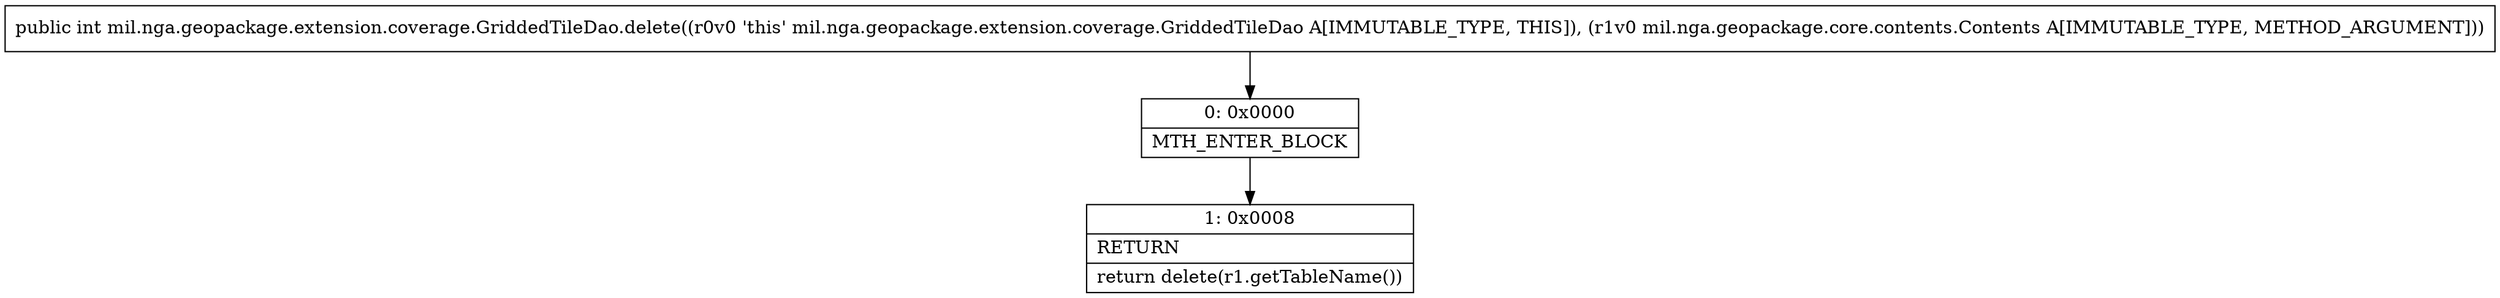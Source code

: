 digraph "CFG formil.nga.geopackage.extension.coverage.GriddedTileDao.delete(Lmil\/nga\/geopackage\/core\/contents\/Contents;)I" {
Node_0 [shape=record,label="{0\:\ 0x0000|MTH_ENTER_BLOCK\l}"];
Node_1 [shape=record,label="{1\:\ 0x0008|RETURN\l|return delete(r1.getTableName())\l}"];
MethodNode[shape=record,label="{public int mil.nga.geopackage.extension.coverage.GriddedTileDao.delete((r0v0 'this' mil.nga.geopackage.extension.coverage.GriddedTileDao A[IMMUTABLE_TYPE, THIS]), (r1v0 mil.nga.geopackage.core.contents.Contents A[IMMUTABLE_TYPE, METHOD_ARGUMENT])) }"];
MethodNode -> Node_0;
Node_0 -> Node_1;
}

